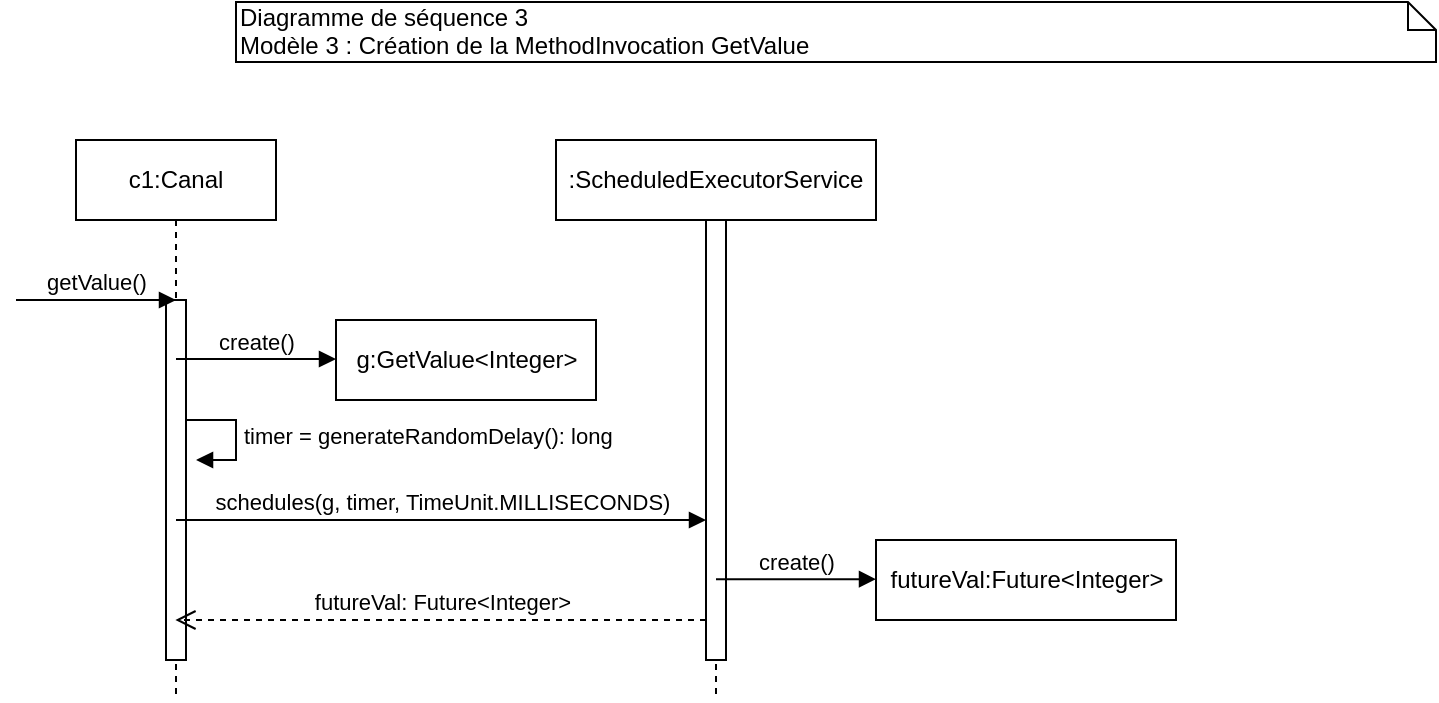 <mxfile version="14.1.8" type="device"><diagram id="09o8Vz0Cz_7H7m-BDlkM" name="Page-1"><mxGraphModel dx="1138" dy="638" grid="1" gridSize="10" guides="1" tooltips="1" connect="1" arrows="1" fold="1" page="1" pageScale="1" pageWidth="827" pageHeight="1169" math="0" shadow="0"><root><mxCell id="0"/><mxCell id="1" parent="0"/><mxCell id="umrcDfl767z4b71nWpGf-1" value="Diagramme de séquence 3&lt;br&gt;Modèle 3 : Création de la MethodInvocation GetValue" style="shape=note;whiteSpace=wrap;html=1;size=14;verticalAlign=top;align=left;spacingTop=-6;" vertex="1" parent="1"><mxGeometry x="120" y="11" width="600" height="30" as="geometry"/></mxCell><mxCell id="umrcDfl767z4b71nWpGf-2" value="c1:Canal" style="shape=umlLifeline;perimeter=lifelinePerimeter;whiteSpace=wrap;html=1;container=1;collapsible=0;recursiveResize=0;outlineConnect=0;" vertex="1" parent="1"><mxGeometry x="40" y="80" width="100" height="280" as="geometry"/></mxCell><mxCell id="umrcDfl767z4b71nWpGf-3" value="" style="html=1;points=[];perimeter=orthogonalPerimeter;" vertex="1" parent="umrcDfl767z4b71nWpGf-2"><mxGeometry x="45" y="80" width="10" height="180" as="geometry"/></mxCell><mxCell id="umrcDfl767z4b71nWpGf-4" value="getValue()" style="html=1;verticalAlign=bottom;endArrow=block;" edge="1" parent="1"><mxGeometry width="80" relative="1" as="geometry"><mxPoint x="10" y="160" as="sourcePoint"/><mxPoint x="90" y="160" as="targetPoint"/></mxGeometry></mxCell><mxCell id="umrcDfl767z4b71nWpGf-5" value="g:GetValue&amp;lt;Integer&amp;gt;" style="html=1;" vertex="1" parent="1"><mxGeometry x="170" y="170" width="130" height="40" as="geometry"/></mxCell><mxCell id="umrcDfl767z4b71nWpGf-6" value="create()" style="html=1;verticalAlign=bottom;endArrow=block;" edge="1" parent="1"><mxGeometry width="80" relative="1" as="geometry"><mxPoint x="90" y="189.5" as="sourcePoint"/><mxPoint x="170" y="189.5" as="targetPoint"/></mxGeometry></mxCell><mxCell id="umrcDfl767z4b71nWpGf-7" value="timer = generateRandomDelay(): long" style="edgeStyle=orthogonalEdgeStyle;html=1;align=left;spacingLeft=2;endArrow=block;rounded=0;entryX=1;entryY=0;" edge="1" parent="1"><mxGeometry relative="1" as="geometry"><mxPoint x="95.02" y="220" as="sourcePoint"/><Array as="points"><mxPoint x="120.02" y="220"/></Array><mxPoint x="100.02" y="240" as="targetPoint"/></mxGeometry></mxCell><mxCell id="umrcDfl767z4b71nWpGf-8" value="schedules(g, timer, TimeUnit.MILLISECONDS)" style="html=1;verticalAlign=bottom;endArrow=block;" edge="1" parent="1"><mxGeometry width="80" relative="1" as="geometry"><mxPoint x="90" y="270" as="sourcePoint"/><mxPoint x="355" y="270" as="targetPoint"/></mxGeometry></mxCell><mxCell id="umrcDfl767z4b71nWpGf-9" value=":ScheduledExecutorService" style="shape=umlLifeline;perimeter=lifelinePerimeter;whiteSpace=wrap;html=1;container=1;collapsible=0;recursiveResize=0;outlineConnect=0;" vertex="1" parent="1"><mxGeometry x="280" y="80" width="160" height="280" as="geometry"/></mxCell><mxCell id="umrcDfl767z4b71nWpGf-10" value="" style="html=1;points=[];perimeter=orthogonalPerimeter;" vertex="1" parent="umrcDfl767z4b71nWpGf-9"><mxGeometry x="75" y="40" width="10" height="220" as="geometry"/></mxCell><mxCell id="umrcDfl767z4b71nWpGf-11" value="futureVal:Future&amp;lt;Integer&amp;gt;" style="html=1;" vertex="1" parent="1"><mxGeometry x="440" y="280" width="150" height="40" as="geometry"/></mxCell><mxCell id="umrcDfl767z4b71nWpGf-12" value="create()" style="html=1;verticalAlign=bottom;endArrow=block;" edge="1" parent="1"><mxGeometry width="80" relative="1" as="geometry"><mxPoint x="360" y="299.6" as="sourcePoint"/><mxPoint x="440" y="299.6" as="targetPoint"/></mxGeometry></mxCell><mxCell id="umrcDfl767z4b71nWpGf-13" value="futureVal: Future&amp;lt;Integer&amp;gt;" style="html=1;verticalAlign=bottom;endArrow=open;dashed=1;endSize=8;" edge="1" parent="1"><mxGeometry relative="1" as="geometry"><mxPoint x="89.7" y="320" as="targetPoint"/><mxPoint x="355" y="320" as="sourcePoint"/></mxGeometry></mxCell></root></mxGraphModel></diagram></mxfile>